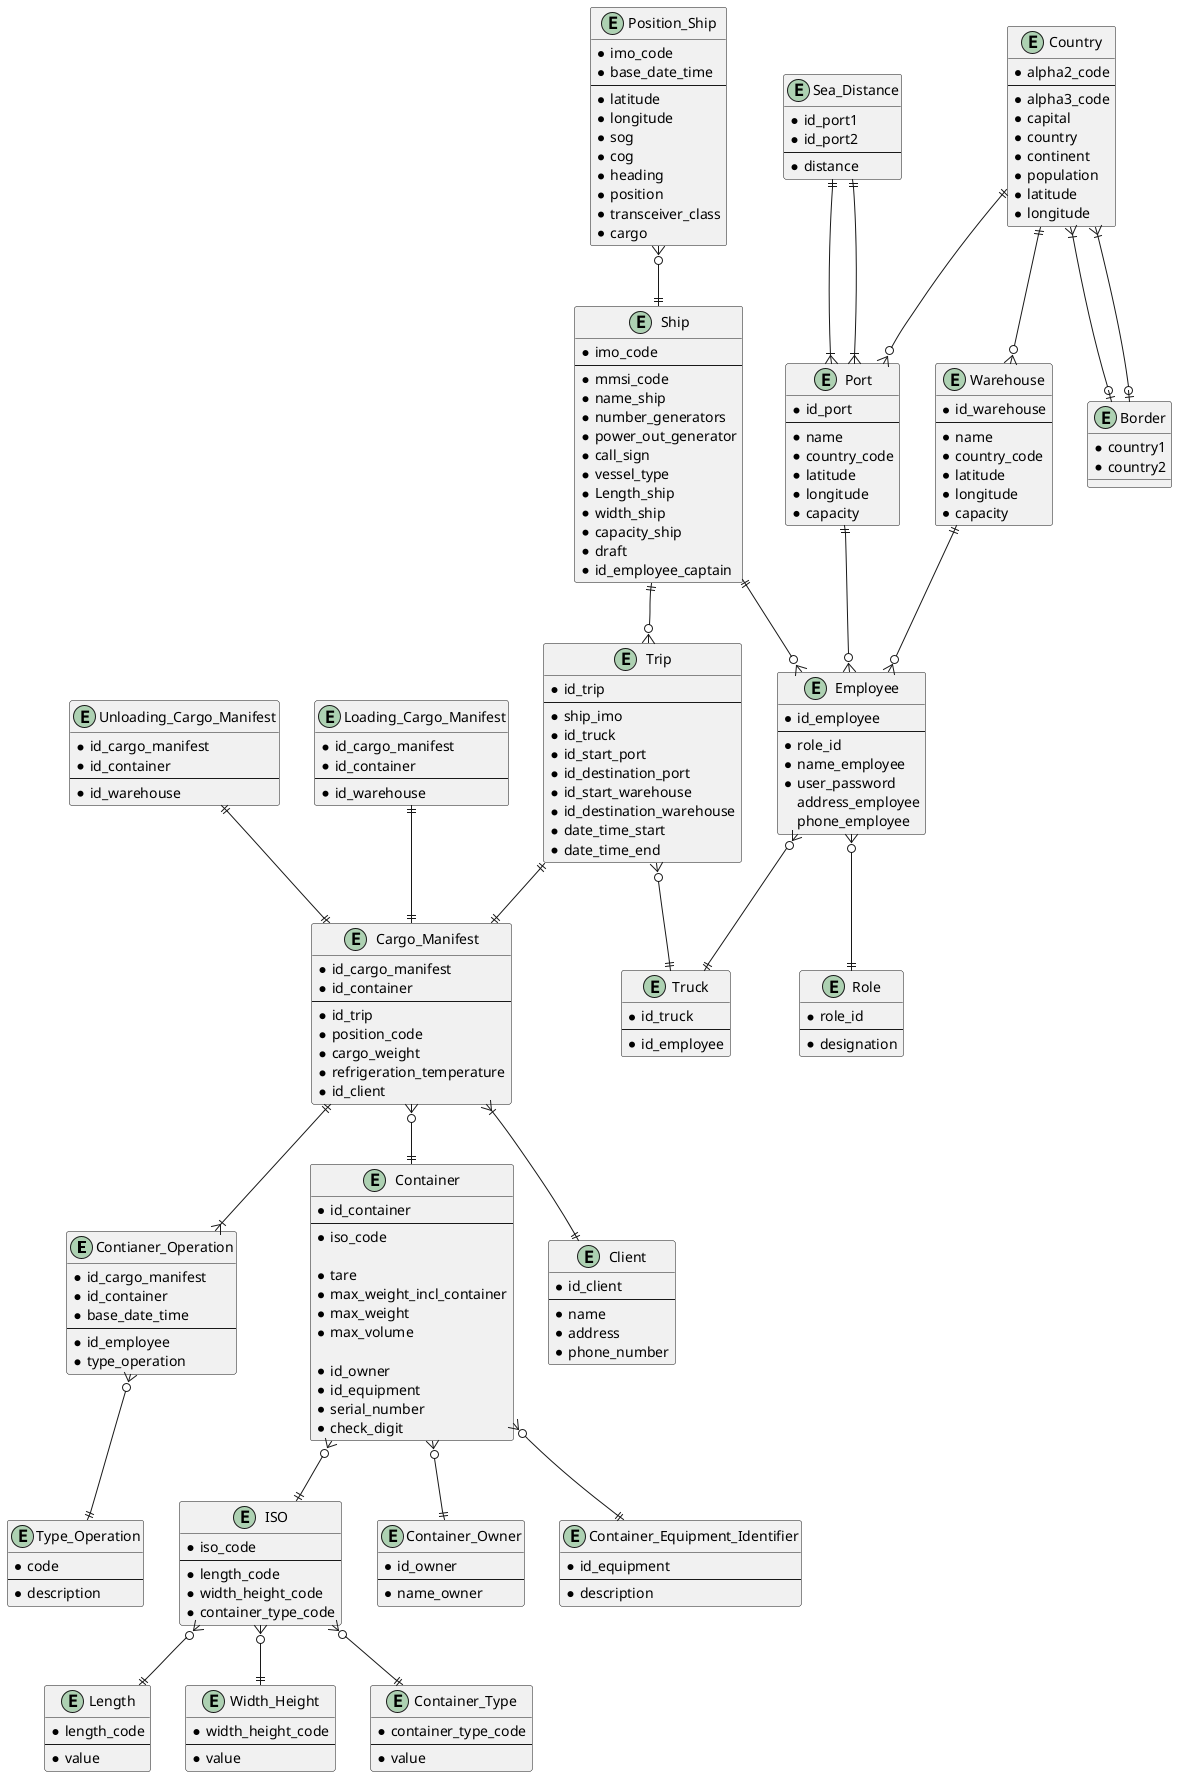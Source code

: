 @startuml

entity Contianer_Operation {
* id_cargo_manifest
* id_container
* base_date_time
--
* id_employee
* type_operation
}

entity Type_Operation {
* code
--
* description
}

entity Trip {
* id_trip
--
* ship_imo
* id_truck
* id_start_port
* id_destination_port
* id_start_warehouse
* id_destination_warehouse
* date_time_start
* date_time_end
}

entity Container {
* id_container
--
* iso_code

* tare
* max_weight_incl_container
* max_weight
* max_volume

* id_owner
* id_equipment
* serial_number
* check_digit
}

entity ISO {
* iso_code
--
* length_code
* width_height_code
* container_type_code
}

entity Length {
* length_code
--
* value
}

entity Width_Height {
* width_height_code
--
* value
}

entity Container_Type {
* container_type_code
--
* value
}

entity Cargo_Manifest {
* id_cargo_manifest
* id_container
--
* id_trip
* position_code
* cargo_weight
* refrigeration_temperature
* id_client
}

entity Unloading_Cargo_Manifest {
* id_cargo_manifest
* id_container
--
* id_warehouse
}

entity Loading_Cargo_Manifest {
* id_cargo_manifest
* id_container
--
* id_warehouse
}

entity Truck {
* id_truck
--
* id_employee
}

entity Ship {
* imo_code
--
* mmsi_code
* name_ship
* number_generators
* power_out_generator
* call_sign
* vessel_type
* Length_ship
* width_ship
* capacity_ship
* draft
* id_employee_captain
}

entity Port {
* id_port
--
* name
* country_code
* latitude
* longitude
* capacity
}

entity Warehouse {
* id_warehouse
--
* name
* country_code
* latitude
* longitude
* capacity
}

entity Employee{
* id_employee
--
* role_id
* name_employee
* user_password
 address_employee
 phone_employee
}

entity Position_Ship {
* imo_code
* base_date_time
--
* latitude
* longitude
* sog
* cog
* heading
* position
* transceiver_class
* cargo
}

entity Role {
* role_id
--
* designation
}

entity Client {
* id_client
--
* name
* address
* phone_number
}

entity Container_Owner {
* id_owner
--
* name_owner
}

entity Container_Equipment_Identifier {
* id_equipment
--
* description
}

entity Country {
* alpha2_code
--
* alpha3_code
* capital
* country
* continent
* population
* latitude
* longitude
}

entity Border {
* country1
* country2
}

entity Sea_Distance {
* id_port1
* id_port2
--
* distance
}

ISO }o--|| Length
ISO }o--|| Width_Height
ISO }o--|| Container_Type

Container }o--|| Container_Owner
Container }o--|| Container_Equipment_Identifier
Container }o--|| ISO
Trip ||--|| Cargo_Manifest
Cargo_Manifest }o--|| Container
Cargo_Manifest }|--|| Client
Position_Ship }o--|| Ship

Employee }o--|| Truck
Trip }o--|| Truck
Ship ||--o{ Trip
Ship ||--o{ Employee
Warehouse ||--o{ Employee
Port ||--o{ Employee
Employee }o--|| Role

Unloading_Cargo_Manifest ||--|| Cargo_Manifest
Loading_Cargo_Manifest ||--|| Cargo_Manifest

Country ||--o{ Port
Country ||--o{ Warehouse
Country }|--o| Border
Country }|--o| Border
Sea_Distance ||--|{ Port
Sea_Distance ||--|{ Port

Cargo_Manifest ||--|{ Contianer_Operation
Contianer_Operation }o--|| Type_Operation


@enduml